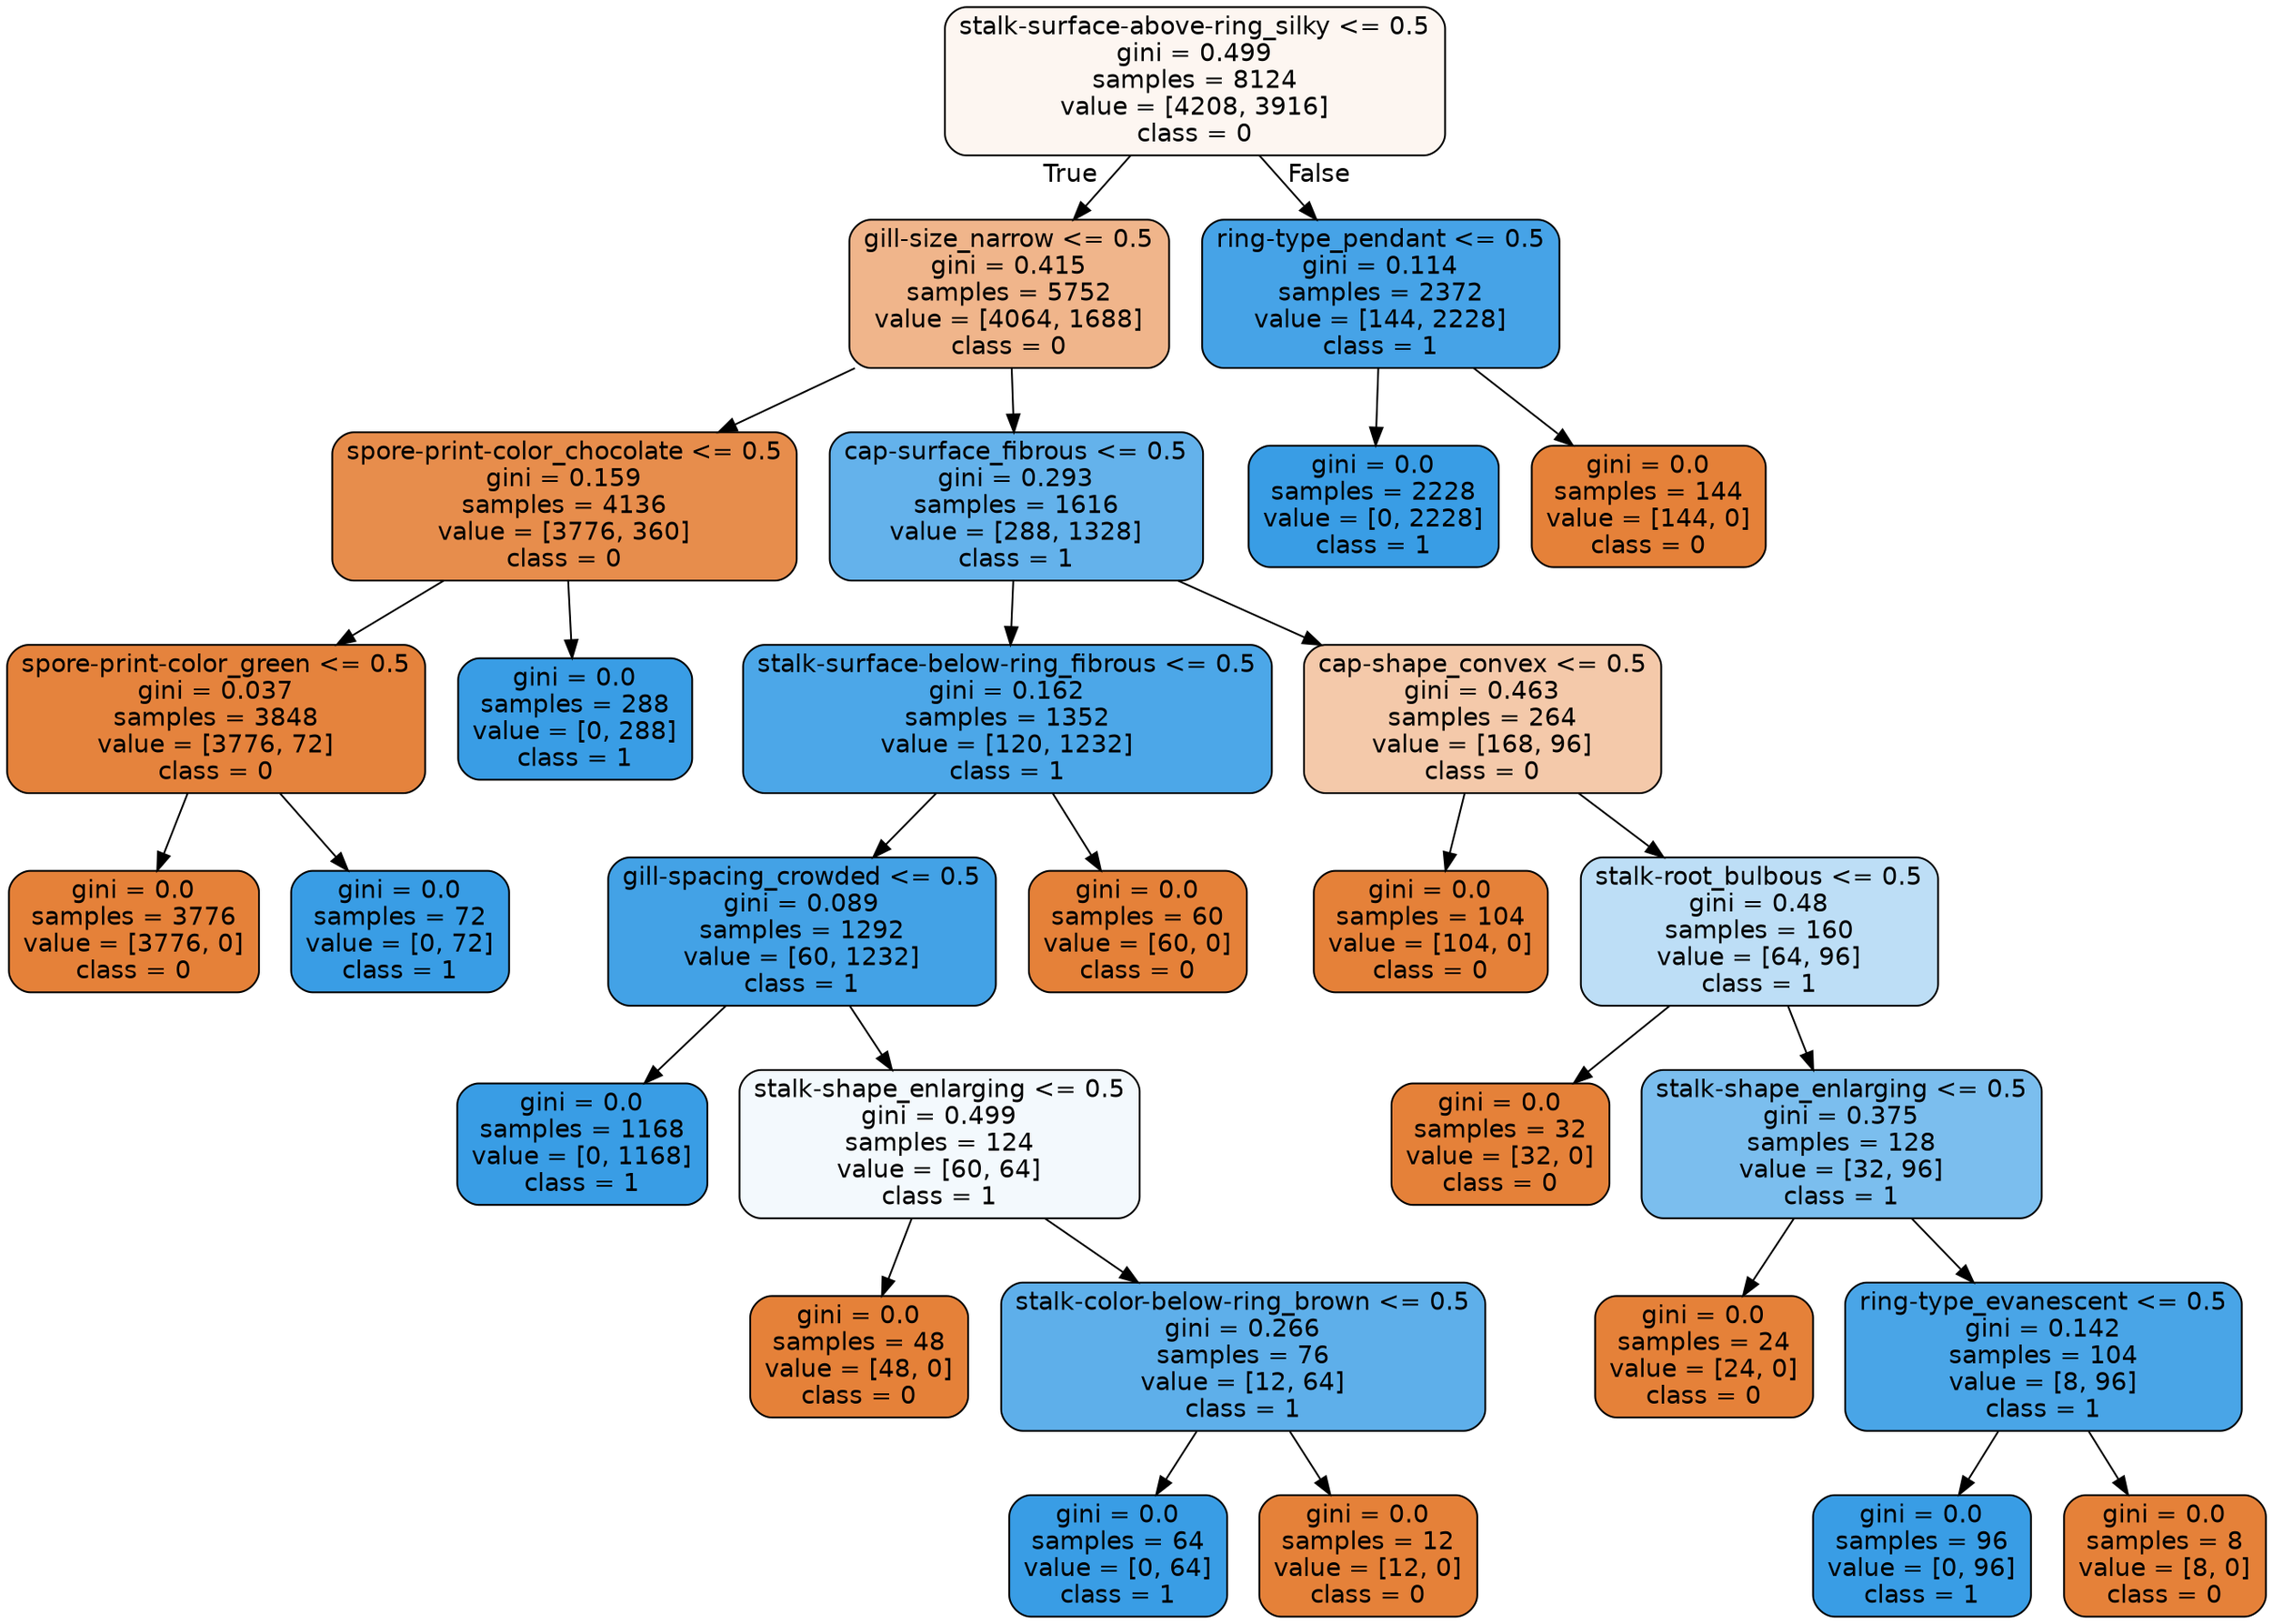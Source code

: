 digraph Tree {
node [shape=box, style="filled, rounded", color="black", fontname="helvetica"] ;
edge [fontname="helvetica"] ;
0 [label="stalk-surface-above-ring_silky <= 0.5\ngini = 0.499\nsamples = 8124\nvalue = [4208, 3916]\nclass = 0", fillcolor="#fdf6f1"] ;
1 [label="gill-size_narrow <= 0.5\ngini = 0.415\nsamples = 5752\nvalue = [4064, 1688]\nclass = 0", fillcolor="#f0b58b"] ;
0 -> 1 [labeldistance=2.5, labelangle=45, headlabel="True"] ;
2 [label="spore-print-color_chocolate <= 0.5\ngini = 0.159\nsamples = 4136\nvalue = [3776, 360]\nclass = 0", fillcolor="#e78d4c"] ;
1 -> 2 ;
3 [label="spore-print-color_green <= 0.5\ngini = 0.037\nsamples = 3848\nvalue = [3776, 72]\nclass = 0", fillcolor="#e5833d"] ;
2 -> 3 ;
4 [label="gini = 0.0\nsamples = 3776\nvalue = [3776, 0]\nclass = 0", fillcolor="#e58139"] ;
3 -> 4 ;
5 [label="gini = 0.0\nsamples = 72\nvalue = [0, 72]\nclass = 1", fillcolor="#399de5"] ;
3 -> 5 ;
6 [label="gini = 0.0\nsamples = 288\nvalue = [0, 288]\nclass = 1", fillcolor="#399de5"] ;
2 -> 6 ;
7 [label="cap-surface_fibrous <= 0.5\ngini = 0.293\nsamples = 1616\nvalue = [288, 1328]\nclass = 1", fillcolor="#64b2eb"] ;
1 -> 7 ;
8 [label="stalk-surface-below-ring_fibrous <= 0.5\ngini = 0.162\nsamples = 1352\nvalue = [120, 1232]\nclass = 1", fillcolor="#4ca7e8"] ;
7 -> 8 ;
9 [label="gill-spacing_crowded <= 0.5\ngini = 0.089\nsamples = 1292\nvalue = [60, 1232]\nclass = 1", fillcolor="#43a2e6"] ;
8 -> 9 ;
10 [label="gini = 0.0\nsamples = 1168\nvalue = [0, 1168]\nclass = 1", fillcolor="#399de5"] ;
9 -> 10 ;
11 [label="stalk-shape_enlarging <= 0.5\ngini = 0.499\nsamples = 124\nvalue = [60, 64]\nclass = 1", fillcolor="#f3f9fd"] ;
9 -> 11 ;
12 [label="gini = 0.0\nsamples = 48\nvalue = [48, 0]\nclass = 0", fillcolor="#e58139"] ;
11 -> 12 ;
13 [label="stalk-color-below-ring_brown <= 0.5\ngini = 0.266\nsamples = 76\nvalue = [12, 64]\nclass = 1", fillcolor="#5eafea"] ;
11 -> 13 ;
14 [label="gini = 0.0\nsamples = 64\nvalue = [0, 64]\nclass = 1", fillcolor="#399de5"] ;
13 -> 14 ;
15 [label="gini = 0.0\nsamples = 12\nvalue = [12, 0]\nclass = 0", fillcolor="#e58139"] ;
13 -> 15 ;
16 [label="gini = 0.0\nsamples = 60\nvalue = [60, 0]\nclass = 0", fillcolor="#e58139"] ;
8 -> 16 ;
17 [label="cap-shape_convex <= 0.5\ngini = 0.463\nsamples = 264\nvalue = [168, 96]\nclass = 0", fillcolor="#f4c9aa"] ;
7 -> 17 ;
18 [label="gini = 0.0\nsamples = 104\nvalue = [104, 0]\nclass = 0", fillcolor="#e58139"] ;
17 -> 18 ;
19 [label="stalk-root_bulbous <= 0.5\ngini = 0.48\nsamples = 160\nvalue = [64, 96]\nclass = 1", fillcolor="#bddef6"] ;
17 -> 19 ;
20 [label="gini = 0.0\nsamples = 32\nvalue = [32, 0]\nclass = 0", fillcolor="#e58139"] ;
19 -> 20 ;
21 [label="stalk-shape_enlarging <= 0.5\ngini = 0.375\nsamples = 128\nvalue = [32, 96]\nclass = 1", fillcolor="#7bbeee"] ;
19 -> 21 ;
22 [label="gini = 0.0\nsamples = 24\nvalue = [24, 0]\nclass = 0", fillcolor="#e58139"] ;
21 -> 22 ;
23 [label="ring-type_evanescent <= 0.5\ngini = 0.142\nsamples = 104\nvalue = [8, 96]\nclass = 1", fillcolor="#49a5e7"] ;
21 -> 23 ;
24 [label="gini = 0.0\nsamples = 96\nvalue = [0, 96]\nclass = 1", fillcolor="#399de5"] ;
23 -> 24 ;
25 [label="gini = 0.0\nsamples = 8\nvalue = [8, 0]\nclass = 0", fillcolor="#e58139"] ;
23 -> 25 ;
26 [label="ring-type_pendant <= 0.5\ngini = 0.114\nsamples = 2372\nvalue = [144, 2228]\nclass = 1", fillcolor="#46a3e7"] ;
0 -> 26 [labeldistance=2.5, labelangle=-45, headlabel="False"] ;
27 [label="gini = 0.0\nsamples = 2228\nvalue = [0, 2228]\nclass = 1", fillcolor="#399de5"] ;
26 -> 27 ;
28 [label="gini = 0.0\nsamples = 144\nvalue = [144, 0]\nclass = 0", fillcolor="#e58139"] ;
26 -> 28 ;
}